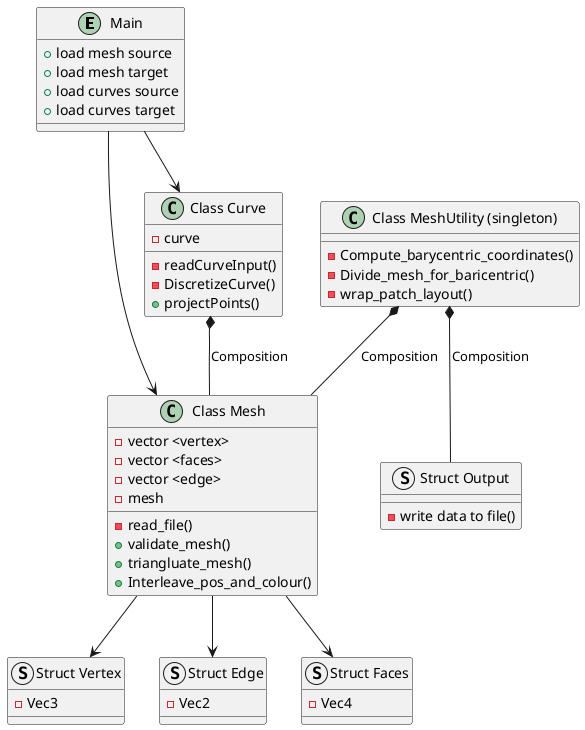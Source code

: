 @startuml Wrapper

entity "Main" {
    + load mesh source
    + load mesh target
    + load curves source
    + load curves target
}

class "Class Mesh" {
    - vector <vertex>
    - vector <faces>
    - vector <edge>
    - mesh
    - read_file()
    + validate_mesh()
    + triangluate_mesh()
    + Interleave_pos_and_colour()

}

class "Class Curve" {
    - curve
    - readCurveInput()
    - DiscretizeCurve()
    + projectPoints()
}

class "Class MeshUtility (singleton)" {
    - Compute_barycentric_coordinates()
    - Divide_mesh_for_baricentric()
    - wrap_patch_layout()
}

struct "Struct Vertex" {
    - Vec3
}

struct "Struct Edge" {
    - Vec2
}

struct "Struct Faces" {
    - Vec4
}

struct "Struct Output" {
    - write data to file()
}

' Relationships
"Main" --> "Class Mesh" 
"Main" --> "Class Curve"
"Class Curve" *-- "Class Mesh" : Composition
"Class MeshUtility (singleton)" *-- "Class Mesh" : Composition
"Class MeshUtility (singleton)" *-- "Struct Output" : Composition
"Class Mesh" --> "Struct Vertex"
"Class Mesh" --> "Struct Edge"
"Class Mesh" --> "Struct Faces"

@enduml
